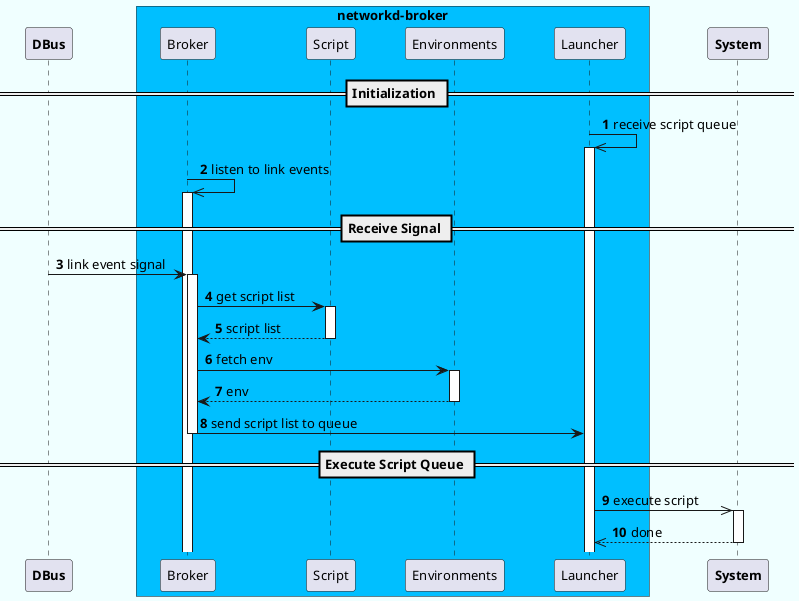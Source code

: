 @startuml networkd-broker

skinparam defaultFontName "Helvetica"
skinparam defaultFontSize 13
skinparam defaultFontColor black
skinparam BackgroundColor Azure
skinparam ParticipantPadding 20
skinparam BoxPadding 10
skinparam shadowing false

participant "**DBus**" as DBus

box "networkd-broker" #DeepSkyBlue
participant Broker
participant Script
participant Environments
participant Launcher
end box

participant "**System**" as System

autonumber

== Initialization ==
Launcher ->> Launcher ++ : receive script queue
Broker ->> Broker ++ : listen to link events

== Receive Signal ==
DBus -> Broker ++ : link event signal
Broker -> Script ++ : get script list
return script list
Broker -> Environments ++ : fetch env
return env
Broker -> Launcher --: send script list to queue

== Execute Script Queue ==
Launcher ->> System ++ : execute script
return done

@enduml
